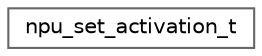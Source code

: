 digraph "Graphical Class Hierarchy"
{
 // LATEX_PDF_SIZE
  bgcolor="transparent";
  edge [fontname=Helvetica,fontsize=10,labelfontname=Helvetica,labelfontsize=10];
  node [fontname=Helvetica,fontsize=10,shape=box,height=0.2,width=0.4];
  rankdir="LR";
  Node0 [id="Node000000",label="npu_set_activation_t",height=0.2,width=0.4,color="grey40", fillcolor="white", style="filled",URL="$structnpu__set__activation__t.html",tooltip=" "];
}
